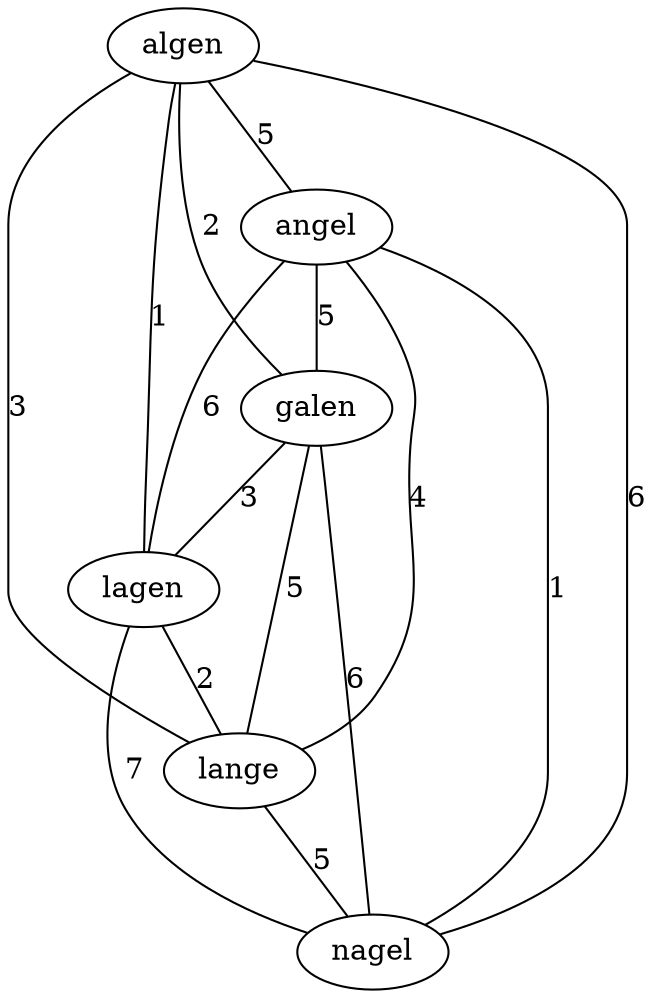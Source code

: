 graph {
	algen -- angel [ label="5" ];
	algen -- galen [ label="2" ];
	algen -- lagen [ label="1" ];
	algen -- lange [ label="3" ];
	algen -- nagel [ label="6" ];
	angel -- galen [ label="5" ];
	angel -- lagen [ label="6" ];
	angel -- lange [ label="4" ];
	angel -- nagel [ label="1" ];
	galen -- lagen [ label="3" ];
	galen -- lange [ label="5" ];
	galen -- nagel [ label="6" ];
	lagen -- lange [ label="2" ];
	lagen -- nagel [ label="7" ];
	lange -- nagel [ label="5" ];
}